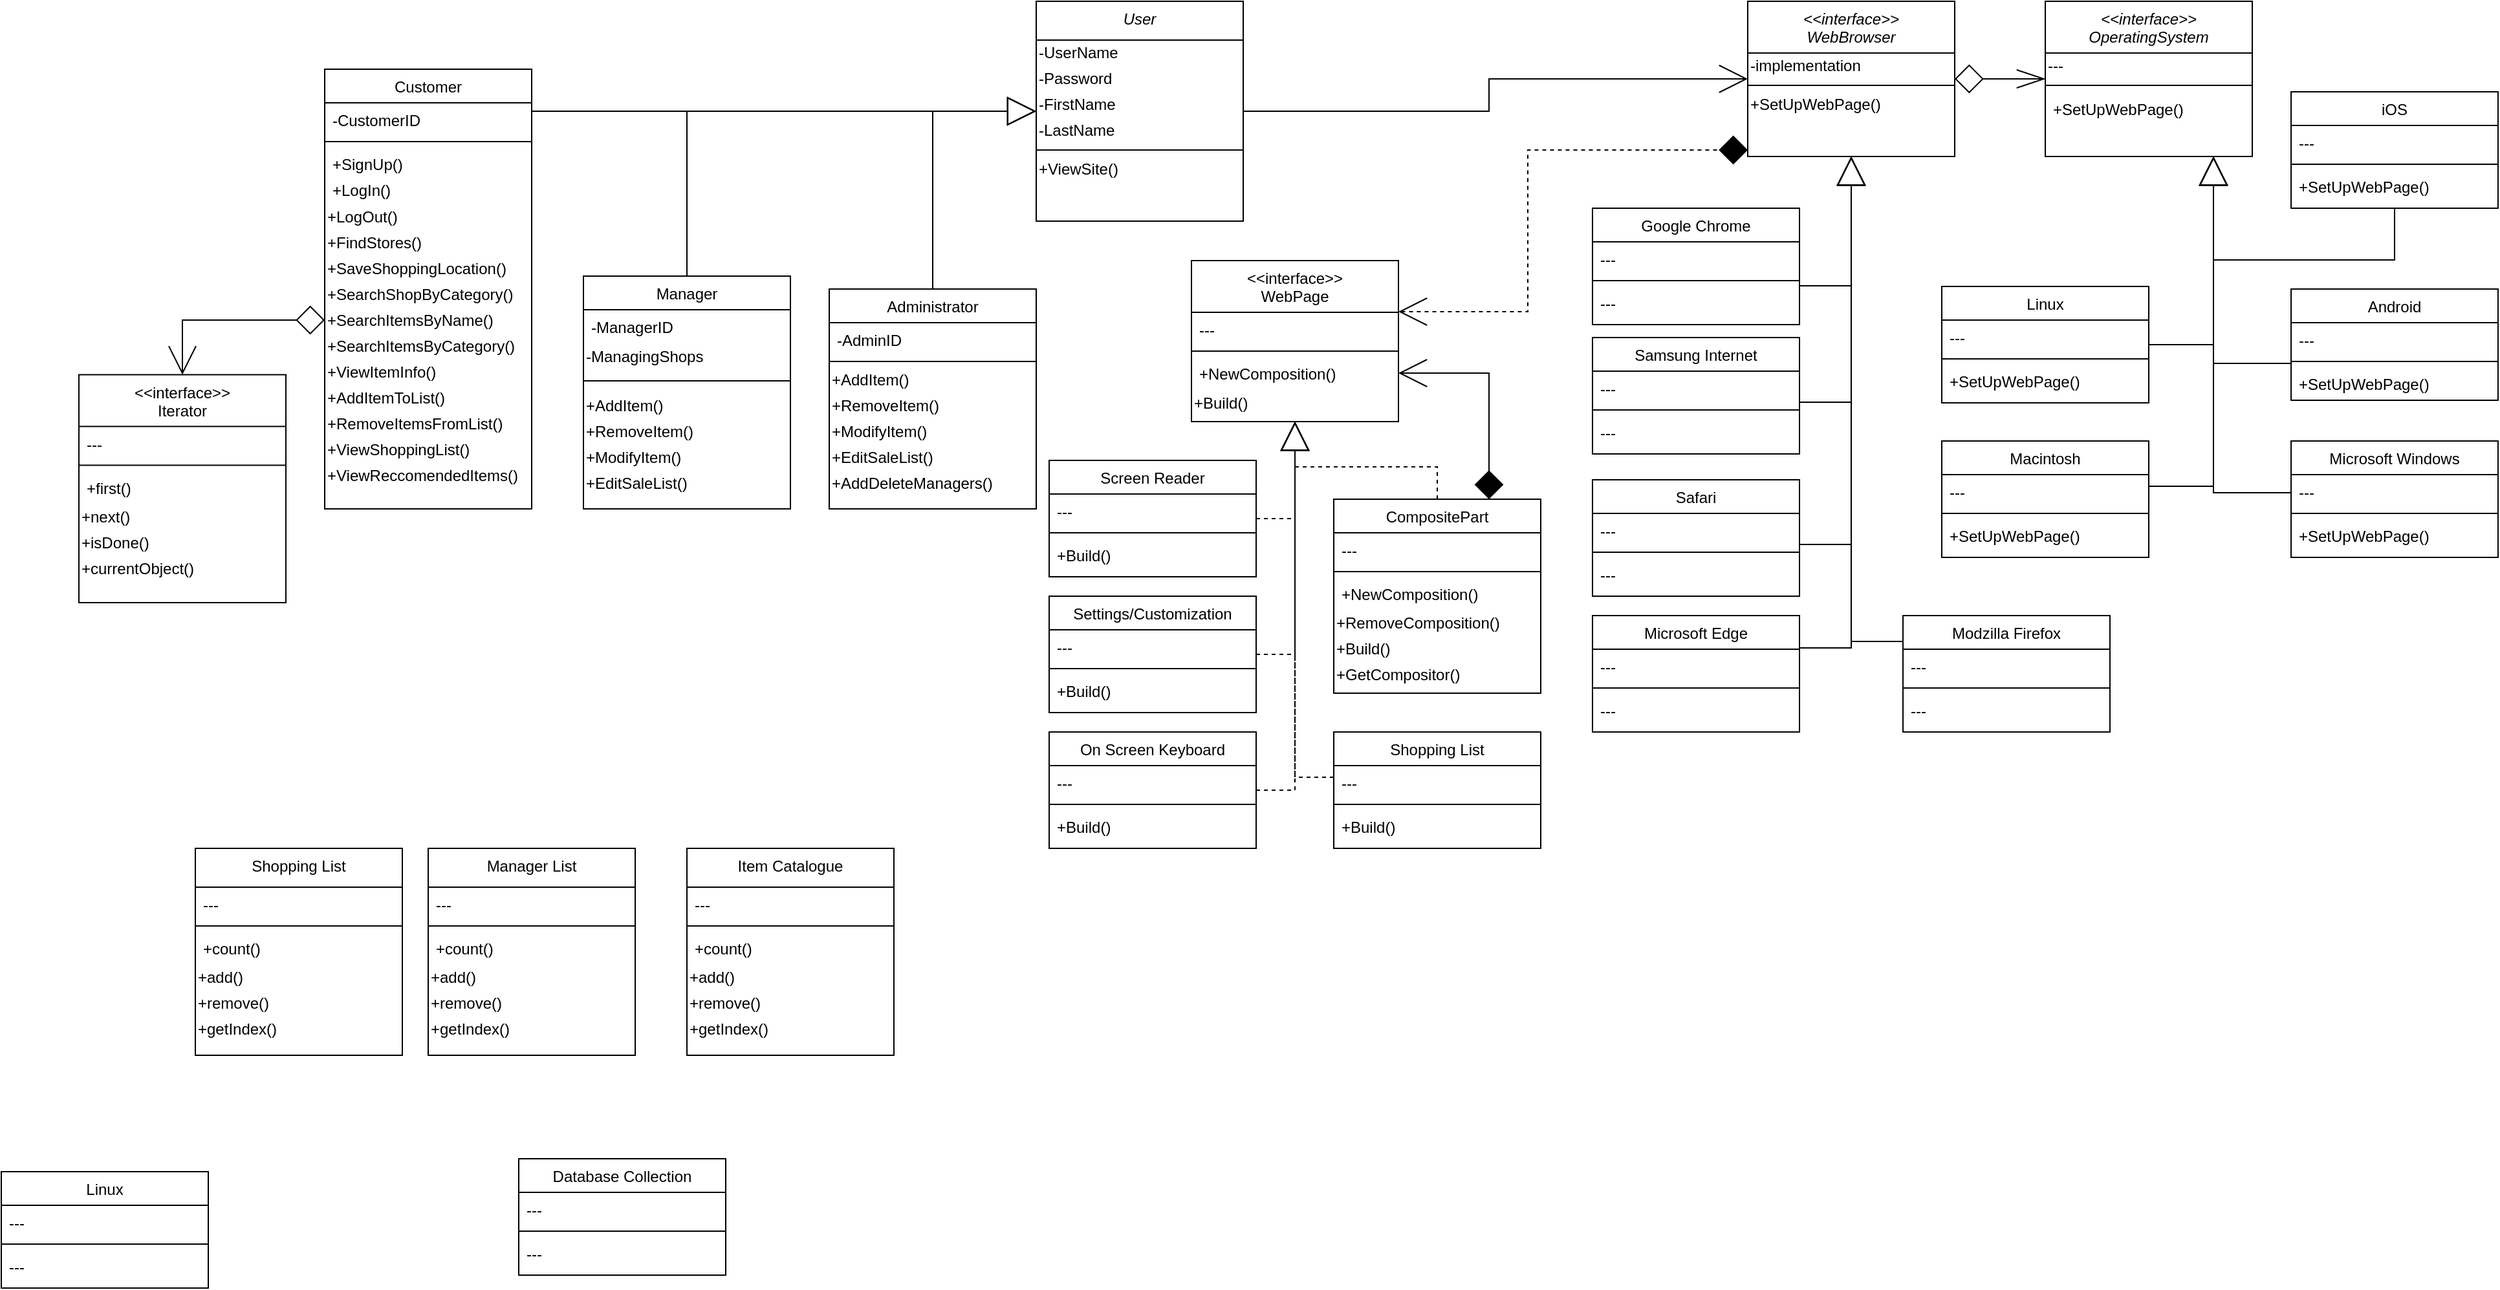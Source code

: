 <mxfile version="16.6.3" type="github">
  <diagram id="C5RBs43oDa-KdzZeNtuy" name="Page-1">
    <mxGraphModel dx="2862" dy="1157" grid="1" gridSize="10" guides="1" tooltips="1" connect="1" arrows="1" fold="1" page="1" pageScale="1" pageWidth="1920" pageHeight="1200" math="0" shadow="0">
      <root>
        <mxCell id="WIyWlLk6GJQsqaUBKTNV-0" />
        <mxCell id="WIyWlLk6GJQsqaUBKTNV-1" parent="WIyWlLk6GJQsqaUBKTNV-0" />
        <mxCell id="an15GqI0Py2iLP3_kUke-0" style="edgeStyle=orthogonalEdgeStyle;rounded=0;orthogonalLoop=1;jettySize=auto;html=1;endArrow=open;endFill=0;strokeWidth=1;endSize=20;startSize=20;" edge="1" parent="WIyWlLk6GJQsqaUBKTNV-1" source="zkfFHV4jXpPFQw0GAbJ--0" target="zkfFHV4jXpPFQw0GAbJ--17">
          <mxGeometry relative="1" as="geometry">
            <mxPoint x="1070" y="80" as="targetPoint" />
          </mxGeometry>
        </mxCell>
        <mxCell id="zkfFHV4jXpPFQw0GAbJ--0" value="User" style="swimlane;fontStyle=2;align=center;verticalAlign=top;childLayout=stackLayout;horizontal=1;startSize=30;horizontalStack=0;resizeParent=1;resizeLast=0;collapsible=1;marginBottom=0;rounded=0;shadow=0;strokeWidth=1;" parent="WIyWlLk6GJQsqaUBKTNV-1" vertex="1">
          <mxGeometry x="770" y="15" width="160" height="170" as="geometry">
            <mxRectangle x="230" y="140" width="160" height="26" as="alternateBounds" />
          </mxGeometry>
        </mxCell>
        <mxCell id="MEKghq3lDDGADPD3IuMw-0" value="-UserName" style="text;html=1;align=left;verticalAlign=middle;resizable=0;points=[];autosize=1;strokeColor=none;fillColor=none;" vertex="1" parent="zkfFHV4jXpPFQw0GAbJ--0">
          <mxGeometry y="30" width="160" height="20" as="geometry" />
        </mxCell>
        <mxCell id="MEKghq3lDDGADPD3IuMw-2" value="-Password" style="text;html=1;align=left;verticalAlign=middle;resizable=0;points=[];autosize=1;strokeColor=none;fillColor=none;" vertex="1" parent="zkfFHV4jXpPFQw0GAbJ--0">
          <mxGeometry y="50" width="160" height="20" as="geometry" />
        </mxCell>
        <mxCell id="MEKghq3lDDGADPD3IuMw-7" value="-FirstName" style="text;html=1;align=left;verticalAlign=middle;resizable=0;points=[];autosize=1;strokeColor=none;fillColor=none;" vertex="1" parent="zkfFHV4jXpPFQw0GAbJ--0">
          <mxGeometry y="70" width="160" height="20" as="geometry" />
        </mxCell>
        <mxCell id="MEKghq3lDDGADPD3IuMw-8" value="-LastName" style="text;html=1;align=left;verticalAlign=middle;resizable=0;points=[];autosize=1;strokeColor=none;fillColor=none;" vertex="1" parent="zkfFHV4jXpPFQw0GAbJ--0">
          <mxGeometry y="90" width="160" height="20" as="geometry" />
        </mxCell>
        <mxCell id="zkfFHV4jXpPFQw0GAbJ--4" value="" style="line;html=1;strokeWidth=1;align=left;verticalAlign=middle;spacingTop=-1;spacingLeft=3;spacingRight=3;rotatable=0;labelPosition=right;points=[];portConstraint=eastwest;" parent="zkfFHV4jXpPFQw0GAbJ--0" vertex="1">
          <mxGeometry y="110" width="160" height="10" as="geometry" />
        </mxCell>
        <mxCell id="MEKghq3lDDGADPD3IuMw-30" value="+ViewSite()" style="text;html=1;align=left;verticalAlign=middle;resizable=0;points=[];autosize=1;strokeColor=none;fillColor=none;" vertex="1" parent="zkfFHV4jXpPFQw0GAbJ--0">
          <mxGeometry y="120" width="160" height="20" as="geometry" />
        </mxCell>
        <mxCell id="an15GqI0Py2iLP3_kUke-47" style="edgeStyle=orthogonalEdgeStyle;rounded=0;jumpSize=6;orthogonalLoop=1;jettySize=auto;html=1;fontSize=12;startArrow=none;startFill=0;endArrow=block;endFill=0;startSize=20;endSize=20;strokeColor=#000000;strokeWidth=1;" edge="1" parent="WIyWlLk6GJQsqaUBKTNV-1" source="zkfFHV4jXpPFQw0GAbJ--6" target="zkfFHV4jXpPFQw0GAbJ--0">
          <mxGeometry relative="1" as="geometry">
            <mxPoint x="740" y="40" as="targetPoint" />
            <Array as="points">
              <mxPoint x="600" y="100" />
              <mxPoint x="600" y="100" />
            </Array>
          </mxGeometry>
        </mxCell>
        <mxCell id="zkfFHV4jXpPFQw0GAbJ--6" value="Customer" style="swimlane;fontStyle=0;align=center;verticalAlign=top;childLayout=stackLayout;horizontal=1;startSize=26;horizontalStack=0;resizeParent=1;resizeLast=0;collapsible=1;marginBottom=0;rounded=0;shadow=0;strokeWidth=1;" parent="WIyWlLk6GJQsqaUBKTNV-1" vertex="1">
          <mxGeometry x="220" y="67.5" width="160" height="340" as="geometry">
            <mxRectangle x="130" y="380" width="160" height="26" as="alternateBounds" />
          </mxGeometry>
        </mxCell>
        <mxCell id="zkfFHV4jXpPFQw0GAbJ--7" value="-CustomerID" style="text;align=left;verticalAlign=top;spacingLeft=4;spacingRight=4;overflow=hidden;rotatable=0;points=[[0,0.5],[1,0.5]];portConstraint=eastwest;" parent="zkfFHV4jXpPFQw0GAbJ--6" vertex="1">
          <mxGeometry y="26" width="160" height="26" as="geometry" />
        </mxCell>
        <mxCell id="zkfFHV4jXpPFQw0GAbJ--9" value="" style="line;html=1;strokeWidth=1;align=left;verticalAlign=middle;spacingTop=-1;spacingLeft=3;spacingRight=3;rotatable=0;labelPosition=right;points=[];portConstraint=eastwest;" parent="zkfFHV4jXpPFQw0GAbJ--6" vertex="1">
          <mxGeometry y="52" width="160" height="8" as="geometry" />
        </mxCell>
        <mxCell id="zkfFHV4jXpPFQw0GAbJ--10" value="+SignUp()" style="text;align=left;verticalAlign=top;spacingLeft=4;spacingRight=4;overflow=hidden;rotatable=0;points=[[0,0.5],[1,0.5]];portConstraint=eastwest;fontStyle=0" parent="zkfFHV4jXpPFQw0GAbJ--6" vertex="1">
          <mxGeometry y="60" width="160" height="20" as="geometry" />
        </mxCell>
        <mxCell id="zkfFHV4jXpPFQw0GAbJ--11" value="+LogIn()" style="text;align=left;verticalAlign=top;spacingLeft=4;spacingRight=4;overflow=hidden;rotatable=0;points=[[0,0.5],[1,0.5]];portConstraint=eastwest;" parent="zkfFHV4jXpPFQw0GAbJ--6" vertex="1">
          <mxGeometry y="80" width="160" height="24" as="geometry" />
        </mxCell>
        <mxCell id="MEKghq3lDDGADPD3IuMw-10" value="+LogOut()" style="text;html=1;align=left;verticalAlign=middle;resizable=0;points=[];autosize=1;strokeColor=none;fillColor=none;" vertex="1" parent="zkfFHV4jXpPFQw0GAbJ--6">
          <mxGeometry y="104" width="160" height="20" as="geometry" />
        </mxCell>
        <mxCell id="MEKghq3lDDGADPD3IuMw-11" value="+FindStores()" style="text;html=1;align=left;verticalAlign=middle;resizable=0;points=[];autosize=1;strokeColor=none;fillColor=none;" vertex="1" parent="zkfFHV4jXpPFQw0GAbJ--6">
          <mxGeometry y="124" width="160" height="20" as="geometry" />
        </mxCell>
        <mxCell id="MEKghq3lDDGADPD3IuMw-12" value="+SaveShoppingLocation()" style="text;html=1;align=left;verticalAlign=middle;resizable=0;points=[];autosize=1;strokeColor=none;fillColor=none;" vertex="1" parent="zkfFHV4jXpPFQw0GAbJ--6">
          <mxGeometry y="144" width="160" height="20" as="geometry" />
        </mxCell>
        <mxCell id="MEKghq3lDDGADPD3IuMw-16" value="+SearchShopByCategory()" style="text;html=1;align=left;verticalAlign=middle;resizable=0;points=[];autosize=1;strokeColor=none;fillColor=none;" vertex="1" parent="zkfFHV4jXpPFQw0GAbJ--6">
          <mxGeometry y="164" width="160" height="20" as="geometry" />
        </mxCell>
        <mxCell id="MEKghq3lDDGADPD3IuMw-13" value="+SearchItemsByName()" style="text;html=1;align=left;verticalAlign=middle;resizable=0;points=[];autosize=1;strokeColor=none;fillColor=none;" vertex="1" parent="zkfFHV4jXpPFQw0GAbJ--6">
          <mxGeometry y="184" width="160" height="20" as="geometry" />
        </mxCell>
        <mxCell id="MEKghq3lDDGADPD3IuMw-14" value="+SearchItemsByCategory()" style="text;html=1;align=left;verticalAlign=middle;resizable=0;points=[];autosize=1;strokeColor=none;fillColor=none;" vertex="1" parent="zkfFHV4jXpPFQw0GAbJ--6">
          <mxGeometry y="204" width="160" height="20" as="geometry" />
        </mxCell>
        <mxCell id="MEKghq3lDDGADPD3IuMw-15" value="+ViewItemInfo()" style="text;html=1;align=left;verticalAlign=middle;resizable=0;points=[];autosize=1;strokeColor=none;fillColor=none;" vertex="1" parent="zkfFHV4jXpPFQw0GAbJ--6">
          <mxGeometry y="224" width="160" height="20" as="geometry" />
        </mxCell>
        <mxCell id="MEKghq3lDDGADPD3IuMw-17" value="+AddItemToList()" style="text;html=1;align=left;verticalAlign=middle;resizable=0;points=[];autosize=1;strokeColor=none;fillColor=none;" vertex="1" parent="zkfFHV4jXpPFQw0GAbJ--6">
          <mxGeometry y="244" width="160" height="20" as="geometry" />
        </mxCell>
        <mxCell id="MEKghq3lDDGADPD3IuMw-18" value="+RemoveItemsFromList()" style="text;html=1;align=left;verticalAlign=middle;resizable=0;points=[];autosize=1;strokeColor=none;fillColor=none;" vertex="1" parent="zkfFHV4jXpPFQw0GAbJ--6">
          <mxGeometry y="264" width="160" height="20" as="geometry" />
        </mxCell>
        <mxCell id="MEKghq3lDDGADPD3IuMw-19" value="+ViewShoppingList()" style="text;html=1;align=left;verticalAlign=middle;resizable=0;points=[];autosize=1;strokeColor=none;fillColor=none;" vertex="1" parent="zkfFHV4jXpPFQw0GAbJ--6">
          <mxGeometry y="284" width="160" height="20" as="geometry" />
        </mxCell>
        <mxCell id="MEKghq3lDDGADPD3IuMw-20" value="+ViewReccomendedItems()" style="text;html=1;align=left;verticalAlign=middle;resizable=0;points=[];autosize=1;strokeColor=none;fillColor=none;" vertex="1" parent="zkfFHV4jXpPFQw0GAbJ--6">
          <mxGeometry y="304" width="160" height="20" as="geometry" />
        </mxCell>
        <mxCell id="an15GqI0Py2iLP3_kUke-48" style="edgeStyle=orthogonalEdgeStyle;rounded=0;jumpSize=6;orthogonalLoop=1;jettySize=auto;html=1;fontSize=12;startArrow=none;startFill=0;endArrow=block;endFill=0;startSize=20;endSize=20;strokeColor=#000000;strokeWidth=1;" edge="1" parent="WIyWlLk6GJQsqaUBKTNV-1" source="zkfFHV4jXpPFQw0GAbJ--13" target="zkfFHV4jXpPFQw0GAbJ--0">
          <mxGeometry relative="1" as="geometry">
            <Array as="points">
              <mxPoint x="500" y="100" />
            </Array>
          </mxGeometry>
        </mxCell>
        <mxCell id="zkfFHV4jXpPFQw0GAbJ--13" value="Manager" style="swimlane;fontStyle=0;align=center;verticalAlign=top;childLayout=stackLayout;horizontal=1;startSize=26;horizontalStack=0;resizeParent=1;resizeLast=0;collapsible=1;marginBottom=0;rounded=0;shadow=0;strokeWidth=1;" parent="WIyWlLk6GJQsqaUBKTNV-1" vertex="1">
          <mxGeometry x="420" y="227.5" width="160" height="180" as="geometry">
            <mxRectangle x="340" y="380" width="170" height="26" as="alternateBounds" />
          </mxGeometry>
        </mxCell>
        <mxCell id="zkfFHV4jXpPFQw0GAbJ--14" value="-ManagerID" style="text;align=left;verticalAlign=top;spacingLeft=4;spacingRight=4;overflow=hidden;rotatable=0;points=[[0,0.5],[1,0.5]];portConstraint=eastwest;" parent="zkfFHV4jXpPFQw0GAbJ--13" vertex="1">
          <mxGeometry y="26" width="160" height="26" as="geometry" />
        </mxCell>
        <mxCell id="MEKghq3lDDGADPD3IuMw-31" value="-ManagingShops" style="text;html=1;align=left;verticalAlign=middle;resizable=0;points=[];autosize=1;strokeColor=none;fillColor=none;" vertex="1" parent="zkfFHV4jXpPFQw0GAbJ--13">
          <mxGeometry y="52" width="160" height="20" as="geometry" />
        </mxCell>
        <mxCell id="zkfFHV4jXpPFQw0GAbJ--15" value="" style="line;html=1;strokeWidth=1;align=left;verticalAlign=middle;spacingTop=-1;spacingLeft=3;spacingRight=3;rotatable=0;labelPosition=right;points=[];portConstraint=eastwest;" parent="zkfFHV4jXpPFQw0GAbJ--13" vertex="1">
          <mxGeometry y="72" width="160" height="18" as="geometry" />
        </mxCell>
        <mxCell id="MEKghq3lDDGADPD3IuMw-21" value="+AddItem()" style="text;html=1;align=left;verticalAlign=middle;resizable=0;points=[];autosize=1;strokeColor=none;fillColor=none;" vertex="1" parent="zkfFHV4jXpPFQw0GAbJ--13">
          <mxGeometry y="90" width="160" height="20" as="geometry" />
        </mxCell>
        <mxCell id="MEKghq3lDDGADPD3IuMw-22" value="+RemoveItem()" style="text;html=1;align=left;verticalAlign=middle;resizable=0;points=[];autosize=1;strokeColor=none;fillColor=none;" vertex="1" parent="zkfFHV4jXpPFQw0GAbJ--13">
          <mxGeometry y="110" width="160" height="20" as="geometry" />
        </mxCell>
        <mxCell id="MEKghq3lDDGADPD3IuMw-23" value="+ModifyItem()" style="text;html=1;align=left;verticalAlign=middle;resizable=0;points=[];autosize=1;strokeColor=none;fillColor=none;" vertex="1" parent="zkfFHV4jXpPFQw0GAbJ--13">
          <mxGeometry y="130" width="160" height="20" as="geometry" />
        </mxCell>
        <mxCell id="MEKghq3lDDGADPD3IuMw-24" value="+EditSaleList()" style="text;html=1;align=left;verticalAlign=middle;resizable=0;points=[];autosize=1;strokeColor=none;fillColor=none;" vertex="1" parent="zkfFHV4jXpPFQw0GAbJ--13">
          <mxGeometry y="150" width="160" height="20" as="geometry" />
        </mxCell>
        <mxCell id="zkfFHV4jXpPFQw0GAbJ--17" value="&lt;&lt;interface&gt;&gt;&#xa;WebBrowser" style="swimlane;fontStyle=2;align=center;verticalAlign=top;childLayout=stackLayout;horizontal=1;startSize=40;horizontalStack=0;resizeParent=1;resizeLast=0;collapsible=1;marginBottom=0;rounded=0;shadow=0;strokeWidth=1;" parent="WIyWlLk6GJQsqaUBKTNV-1" vertex="1">
          <mxGeometry x="1320" y="15" width="160" height="120" as="geometry">
            <mxRectangle x="550" y="140" width="160" height="26" as="alternateBounds" />
          </mxGeometry>
        </mxCell>
        <mxCell id="an15GqI0Py2iLP3_kUke-21" value="-implementation" style="text;html=1;align=left;verticalAlign=middle;resizable=0;points=[];autosize=1;strokeColor=none;fillColor=none;" vertex="1" parent="zkfFHV4jXpPFQw0GAbJ--17">
          <mxGeometry y="40" width="160" height="20" as="geometry" />
        </mxCell>
        <mxCell id="zkfFHV4jXpPFQw0GAbJ--23" value="" style="line;html=1;strokeWidth=1;align=left;verticalAlign=middle;spacingTop=-1;spacingLeft=3;spacingRight=3;rotatable=0;labelPosition=right;points=[];portConstraint=eastwest;" parent="zkfFHV4jXpPFQw0GAbJ--17" vertex="1">
          <mxGeometry y="60" width="160" height="10" as="geometry" />
        </mxCell>
        <mxCell id="MUw3-frtQ_86MoSarMlw-0" value="+SetUpWebPage()" style="text;html=1;align=left;verticalAlign=middle;resizable=0;points=[];autosize=1;strokeColor=none;fillColor=none;" vertex="1" parent="zkfFHV4jXpPFQw0GAbJ--17">
          <mxGeometry y="70" width="160" height="20" as="geometry" />
        </mxCell>
        <mxCell id="an15GqI0Py2iLP3_kUke-49" style="edgeStyle=orthogonalEdgeStyle;rounded=0;jumpSize=6;orthogonalLoop=1;jettySize=auto;html=1;fontSize=12;startArrow=none;startFill=0;endArrow=block;endFill=0;startSize=20;endSize=20;strokeColor=#000000;strokeWidth=1;" edge="1" parent="WIyWlLk6GJQsqaUBKTNV-1" source="MEKghq3lDDGADPD3IuMw-3" target="zkfFHV4jXpPFQw0GAbJ--0">
          <mxGeometry relative="1" as="geometry">
            <Array as="points">
              <mxPoint x="690" y="100" />
            </Array>
          </mxGeometry>
        </mxCell>
        <mxCell id="MEKghq3lDDGADPD3IuMw-3" value="Administrator" style="swimlane;fontStyle=0;align=center;verticalAlign=top;childLayout=stackLayout;horizontal=1;startSize=26;horizontalStack=0;resizeParent=1;resizeLast=0;collapsible=1;marginBottom=0;rounded=0;shadow=0;strokeWidth=1;" vertex="1" parent="WIyWlLk6GJQsqaUBKTNV-1">
          <mxGeometry x="610" y="237.5" width="160" height="170" as="geometry">
            <mxRectangle x="340" y="380" width="170" height="26" as="alternateBounds" />
          </mxGeometry>
        </mxCell>
        <mxCell id="MEKghq3lDDGADPD3IuMw-4" value="-AdminID" style="text;align=left;verticalAlign=top;spacingLeft=4;spacingRight=4;overflow=hidden;rotatable=0;points=[[0,0.5],[1,0.5]];portConstraint=eastwest;" vertex="1" parent="MEKghq3lDDGADPD3IuMw-3">
          <mxGeometry y="26" width="160" height="26" as="geometry" />
        </mxCell>
        <mxCell id="MEKghq3lDDGADPD3IuMw-5" value="" style="line;html=1;strokeWidth=1;align=left;verticalAlign=middle;spacingTop=-1;spacingLeft=3;spacingRight=3;rotatable=0;labelPosition=right;points=[];portConstraint=eastwest;" vertex="1" parent="MEKghq3lDDGADPD3IuMw-3">
          <mxGeometry y="52" width="160" height="8" as="geometry" />
        </mxCell>
        <mxCell id="MEKghq3lDDGADPD3IuMw-25" value="+AddItem()" style="text;html=1;align=left;verticalAlign=middle;resizable=0;points=[];autosize=1;strokeColor=none;fillColor=none;" vertex="1" parent="MEKghq3lDDGADPD3IuMw-3">
          <mxGeometry y="60" width="160" height="20" as="geometry" />
        </mxCell>
        <mxCell id="MEKghq3lDDGADPD3IuMw-26" value="+RemoveItem()" style="text;html=1;align=left;verticalAlign=middle;resizable=0;points=[];autosize=1;strokeColor=none;fillColor=none;" vertex="1" parent="MEKghq3lDDGADPD3IuMw-3">
          <mxGeometry y="80" width="160" height="20" as="geometry" />
        </mxCell>
        <mxCell id="MEKghq3lDDGADPD3IuMw-27" value="+ModifyItem()" style="text;html=1;align=left;verticalAlign=middle;resizable=0;points=[];autosize=1;strokeColor=none;fillColor=none;" vertex="1" parent="MEKghq3lDDGADPD3IuMw-3">
          <mxGeometry y="100" width="160" height="20" as="geometry" />
        </mxCell>
        <mxCell id="MEKghq3lDDGADPD3IuMw-28" value="+EditSaleList()" style="text;html=1;align=left;verticalAlign=middle;resizable=0;points=[];autosize=1;strokeColor=none;fillColor=none;" vertex="1" parent="MEKghq3lDDGADPD3IuMw-3">
          <mxGeometry y="120" width="160" height="20" as="geometry" />
        </mxCell>
        <mxCell id="MEKghq3lDDGADPD3IuMw-29" value="+AddDeleteManagers()" style="text;html=1;align=left;verticalAlign=middle;resizable=0;points=[];autosize=1;strokeColor=none;fillColor=none;" vertex="1" parent="MEKghq3lDDGADPD3IuMw-3">
          <mxGeometry y="140" width="160" height="20" as="geometry" />
        </mxCell>
        <mxCell id="MEKghq3lDDGADPD3IuMw-32" value="&lt;&lt;interface&gt;&gt;&#xa;OperatingSystem" style="swimlane;fontStyle=2;align=center;verticalAlign=top;childLayout=stackLayout;horizontal=1;startSize=40;horizontalStack=0;resizeParent=1;resizeLast=0;collapsible=1;marginBottom=0;rounded=0;shadow=0;strokeWidth=1;" vertex="1" parent="WIyWlLk6GJQsqaUBKTNV-1">
          <mxGeometry x="1550" y="15" width="160" height="120" as="geometry">
            <mxRectangle x="550" y="140" width="160" height="26" as="alternateBounds" />
          </mxGeometry>
        </mxCell>
        <mxCell id="MUw3-frtQ_86MoSarMlw-2" value="&lt;font style=&quot;font-size: 12px&quot;&gt;---&lt;/font&gt;" style="text;html=1;align=left;verticalAlign=middle;resizable=0;points=[];autosize=1;strokeColor=none;fillColor=none;" vertex="1" parent="MEKghq3lDDGADPD3IuMw-32">
          <mxGeometry y="40" width="160" height="20" as="geometry" />
        </mxCell>
        <mxCell id="MEKghq3lDDGADPD3IuMw-34" value="" style="line;html=1;strokeWidth=1;align=left;verticalAlign=middle;spacingTop=-1;spacingLeft=3;spacingRight=3;rotatable=0;labelPosition=right;points=[];portConstraint=eastwest;" vertex="1" parent="MEKghq3lDDGADPD3IuMw-32">
          <mxGeometry y="60" width="160" height="10" as="geometry" />
        </mxCell>
        <mxCell id="MEKghq3lDDGADPD3IuMw-35" value="+SetUpWebPage()" style="text;align=left;verticalAlign=top;spacingLeft=4;spacingRight=4;overflow=hidden;rotatable=0;points=[[0,0.5],[1,0.5]];portConstraint=eastwest;" vertex="1" parent="MEKghq3lDDGADPD3IuMw-32">
          <mxGeometry y="70" width="160" height="26" as="geometry" />
        </mxCell>
        <mxCell id="an15GqI0Py2iLP3_kUke-15" style="edgeStyle=orthogonalEdgeStyle;rounded=0;jumpSize=6;orthogonalLoop=1;jettySize=auto;html=1;startArrow=none;startFill=0;endArrow=block;endFill=0;startSize=20;endSize=20;strokeColor=#000000;strokeWidth=1;" edge="1" parent="WIyWlLk6GJQsqaUBKTNV-1" source="MEKghq3lDDGADPD3IuMw-36" target="MEKghq3lDDGADPD3IuMw-32">
          <mxGeometry relative="1" as="geometry">
            <Array as="points">
              <mxPoint x="1680" y="390" />
            </Array>
          </mxGeometry>
        </mxCell>
        <mxCell id="MEKghq3lDDGADPD3IuMw-36" value="Macintosh" style="swimlane;fontStyle=0;align=center;verticalAlign=top;childLayout=stackLayout;horizontal=1;startSize=26;horizontalStack=0;resizeParent=1;resizeLast=0;collapsible=1;marginBottom=0;rounded=0;shadow=0;strokeWidth=1;" vertex="1" parent="WIyWlLk6GJQsqaUBKTNV-1">
          <mxGeometry x="1470" y="355" width="160" height="90" as="geometry">
            <mxRectangle x="550" y="140" width="160" height="26" as="alternateBounds" />
          </mxGeometry>
        </mxCell>
        <mxCell id="MEKghq3lDDGADPD3IuMw-37" value="---" style="text;align=left;verticalAlign=top;spacingLeft=4;spacingRight=4;overflow=hidden;rotatable=0;points=[[0,0.5],[1,0.5]];portConstraint=eastwest;" vertex="1" parent="MEKghq3lDDGADPD3IuMw-36">
          <mxGeometry y="26" width="160" height="26" as="geometry" />
        </mxCell>
        <mxCell id="MEKghq3lDDGADPD3IuMw-38" value="" style="line;html=1;strokeWidth=1;align=left;verticalAlign=middle;spacingTop=-1;spacingLeft=3;spacingRight=3;rotatable=0;labelPosition=right;points=[];portConstraint=eastwest;" vertex="1" parent="MEKghq3lDDGADPD3IuMw-36">
          <mxGeometry y="52" width="160" height="8" as="geometry" />
        </mxCell>
        <mxCell id="MEKghq3lDDGADPD3IuMw-39" value="+SetUpWebPage()" style="text;align=left;verticalAlign=top;spacingLeft=4;spacingRight=4;overflow=hidden;rotatable=0;points=[[0,0.5],[1,0.5]];portConstraint=eastwest;" vertex="1" parent="MEKghq3lDDGADPD3IuMw-36">
          <mxGeometry y="60" width="160" height="26" as="geometry" />
        </mxCell>
        <mxCell id="an15GqI0Py2iLP3_kUke-1" style="edgeStyle=orthogonalEdgeStyle;rounded=0;orthogonalLoop=1;jettySize=auto;html=1;endArrow=block;endFill=0;jumpSize=6;strokeWidth=1;endSize=20;startSize=20;" edge="1" parent="WIyWlLk6GJQsqaUBKTNV-1" source="MEKghq3lDDGADPD3IuMw-40" target="zkfFHV4jXpPFQw0GAbJ--17">
          <mxGeometry relative="1" as="geometry">
            <mxPoint x="1460" y="515.0" as="targetPoint" />
            <Array as="points">
              <mxPoint x="1400" y="510" />
            </Array>
          </mxGeometry>
        </mxCell>
        <mxCell id="MEKghq3lDDGADPD3IuMw-40" value="Modzilla Firefox" style="swimlane;fontStyle=0;align=center;verticalAlign=top;childLayout=stackLayout;horizontal=1;startSize=26;horizontalStack=0;resizeParent=1;resizeLast=0;collapsible=1;marginBottom=0;rounded=0;shadow=0;strokeWidth=1;" vertex="1" parent="WIyWlLk6GJQsqaUBKTNV-1">
          <mxGeometry x="1440" y="490" width="160" height="90" as="geometry">
            <mxRectangle x="550" y="140" width="160" height="26" as="alternateBounds" />
          </mxGeometry>
        </mxCell>
        <mxCell id="MEKghq3lDDGADPD3IuMw-41" value="---" style="text;align=left;verticalAlign=top;spacingLeft=4;spacingRight=4;overflow=hidden;rotatable=0;points=[[0,0.5],[1,0.5]];portConstraint=eastwest;" vertex="1" parent="MEKghq3lDDGADPD3IuMw-40">
          <mxGeometry y="26" width="160" height="26" as="geometry" />
        </mxCell>
        <mxCell id="MEKghq3lDDGADPD3IuMw-42" value="" style="line;html=1;strokeWidth=1;align=left;verticalAlign=middle;spacingTop=-1;spacingLeft=3;spacingRight=3;rotatable=0;labelPosition=right;points=[];portConstraint=eastwest;" vertex="1" parent="MEKghq3lDDGADPD3IuMw-40">
          <mxGeometry y="52" width="160" height="8" as="geometry" />
        </mxCell>
        <mxCell id="MEKghq3lDDGADPD3IuMw-43" value="---" style="text;align=left;verticalAlign=top;spacingLeft=4;spacingRight=4;overflow=hidden;rotatable=0;points=[[0,0.5],[1,0.5]];portConstraint=eastwest;" vertex="1" parent="MEKghq3lDDGADPD3IuMw-40">
          <mxGeometry y="60" width="160" height="26" as="geometry" />
        </mxCell>
        <mxCell id="an15GqI0Py2iLP3_kUke-14" style="edgeStyle=orthogonalEdgeStyle;rounded=0;jumpSize=6;orthogonalLoop=1;jettySize=auto;html=1;startArrow=none;startFill=0;endArrow=block;endFill=0;startSize=20;endSize=20;strokeColor=#000000;strokeWidth=1;" edge="1" parent="WIyWlLk6GJQsqaUBKTNV-1" source="MUw3-frtQ_86MoSarMlw-3" target="MEKghq3lDDGADPD3IuMw-32">
          <mxGeometry relative="1" as="geometry">
            <Array as="points">
              <mxPoint x="1680" y="215" />
            </Array>
          </mxGeometry>
        </mxCell>
        <mxCell id="MUw3-frtQ_86MoSarMlw-3" value="iOS" style="swimlane;fontStyle=0;align=center;verticalAlign=top;childLayout=stackLayout;horizontal=1;startSize=26;horizontalStack=0;resizeParent=1;resizeLast=0;collapsible=1;marginBottom=0;rounded=0;shadow=0;strokeWidth=1;" vertex="1" parent="WIyWlLk6GJQsqaUBKTNV-1">
          <mxGeometry x="1740" y="85" width="160" height="90" as="geometry">
            <mxRectangle x="550" y="140" width="160" height="26" as="alternateBounds" />
          </mxGeometry>
        </mxCell>
        <mxCell id="MUw3-frtQ_86MoSarMlw-4" value="---" style="text;align=left;verticalAlign=top;spacingLeft=4;spacingRight=4;overflow=hidden;rotatable=0;points=[[0,0.5],[1,0.5]];portConstraint=eastwest;" vertex="1" parent="MUw3-frtQ_86MoSarMlw-3">
          <mxGeometry y="26" width="160" height="26" as="geometry" />
        </mxCell>
        <mxCell id="MUw3-frtQ_86MoSarMlw-5" value="" style="line;html=1;strokeWidth=1;align=left;verticalAlign=middle;spacingTop=-1;spacingLeft=3;spacingRight=3;rotatable=0;labelPosition=right;points=[];portConstraint=eastwest;" vertex="1" parent="MUw3-frtQ_86MoSarMlw-3">
          <mxGeometry y="52" width="160" height="8" as="geometry" />
        </mxCell>
        <mxCell id="MUw3-frtQ_86MoSarMlw-6" value="+SetUpWebPage()" style="text;align=left;verticalAlign=top;spacingLeft=4;spacingRight=4;overflow=hidden;rotatable=0;points=[[0,0.5],[1,0.5]];portConstraint=eastwest;" vertex="1" parent="MUw3-frtQ_86MoSarMlw-3">
          <mxGeometry y="60" width="160" height="26" as="geometry" />
        </mxCell>
        <mxCell id="an15GqI0Py2iLP3_kUke-17" style="edgeStyle=orthogonalEdgeStyle;rounded=0;jumpSize=6;orthogonalLoop=1;jettySize=auto;html=1;startArrow=none;startFill=0;endArrow=block;endFill=0;startSize=20;endSize=20;strokeColor=#000000;strokeWidth=1;" edge="1" parent="WIyWlLk6GJQsqaUBKTNV-1" source="MUw3-frtQ_86MoSarMlw-7" target="MEKghq3lDDGADPD3IuMw-32">
          <mxGeometry relative="1" as="geometry">
            <Array as="points">
              <mxPoint x="1680" y="295" />
            </Array>
          </mxGeometry>
        </mxCell>
        <mxCell id="MUw3-frtQ_86MoSarMlw-7" value="Android" style="swimlane;fontStyle=0;align=center;verticalAlign=top;childLayout=stackLayout;horizontal=1;startSize=26;horizontalStack=0;resizeParent=1;resizeLast=0;collapsible=1;marginBottom=0;rounded=0;shadow=0;strokeWidth=1;" vertex="1" parent="WIyWlLk6GJQsqaUBKTNV-1">
          <mxGeometry x="1740" y="237.5" width="160" height="86" as="geometry">
            <mxRectangle x="550" y="140" width="160" height="26" as="alternateBounds" />
          </mxGeometry>
        </mxCell>
        <mxCell id="MUw3-frtQ_86MoSarMlw-8" value="---" style="text;align=left;verticalAlign=top;spacingLeft=4;spacingRight=4;overflow=hidden;rotatable=0;points=[[0,0.5],[1,0.5]];portConstraint=eastwest;" vertex="1" parent="MUw3-frtQ_86MoSarMlw-7">
          <mxGeometry y="26" width="160" height="26" as="geometry" />
        </mxCell>
        <mxCell id="MUw3-frtQ_86MoSarMlw-9" value="" style="line;html=1;strokeWidth=1;align=left;verticalAlign=middle;spacingTop=-1;spacingLeft=3;spacingRight=3;rotatable=0;labelPosition=right;points=[];portConstraint=eastwest;" vertex="1" parent="MUw3-frtQ_86MoSarMlw-7">
          <mxGeometry y="52" width="160" height="8" as="geometry" />
        </mxCell>
        <mxCell id="MUw3-frtQ_86MoSarMlw-10" value="+SetUpWebPage()" style="text;align=left;verticalAlign=top;spacingLeft=4;spacingRight=4;overflow=hidden;rotatable=0;points=[[0,0.5],[1,0.5]];portConstraint=eastwest;" vertex="1" parent="MUw3-frtQ_86MoSarMlw-7">
          <mxGeometry y="60" width="160" height="26" as="geometry" />
        </mxCell>
        <mxCell id="an15GqI0Py2iLP3_kUke-16" style="edgeStyle=orthogonalEdgeStyle;rounded=0;jumpSize=6;orthogonalLoop=1;jettySize=auto;html=1;startArrow=none;startFill=0;endArrow=block;endFill=0;startSize=20;endSize=20;strokeColor=#000000;strokeWidth=1;" edge="1" parent="WIyWlLk6GJQsqaUBKTNV-1" source="MUw3-frtQ_86MoSarMlw-11" target="MEKghq3lDDGADPD3IuMw-32">
          <mxGeometry relative="1" as="geometry">
            <Array as="points">
              <mxPoint x="1680" y="395" />
            </Array>
          </mxGeometry>
        </mxCell>
        <mxCell id="MUw3-frtQ_86MoSarMlw-11" value="Microsoft Windows" style="swimlane;fontStyle=0;align=center;verticalAlign=top;childLayout=stackLayout;horizontal=1;startSize=26;horizontalStack=0;resizeParent=1;resizeLast=0;collapsible=1;marginBottom=0;rounded=0;shadow=0;strokeWidth=1;" vertex="1" parent="WIyWlLk6GJQsqaUBKTNV-1">
          <mxGeometry x="1740" y="355" width="160" height="90" as="geometry">
            <mxRectangle x="550" y="140" width="160" height="26" as="alternateBounds" />
          </mxGeometry>
        </mxCell>
        <mxCell id="MUw3-frtQ_86MoSarMlw-12" value="---" style="text;align=left;verticalAlign=top;spacingLeft=4;spacingRight=4;overflow=hidden;rotatable=0;points=[[0,0.5],[1,0.5]];portConstraint=eastwest;" vertex="1" parent="MUw3-frtQ_86MoSarMlw-11">
          <mxGeometry y="26" width="160" height="26" as="geometry" />
        </mxCell>
        <mxCell id="MUw3-frtQ_86MoSarMlw-13" value="" style="line;html=1;strokeWidth=1;align=left;verticalAlign=middle;spacingTop=-1;spacingLeft=3;spacingRight=3;rotatable=0;labelPosition=right;points=[];portConstraint=eastwest;" vertex="1" parent="MUw3-frtQ_86MoSarMlw-11">
          <mxGeometry y="52" width="160" height="8" as="geometry" />
        </mxCell>
        <mxCell id="MUw3-frtQ_86MoSarMlw-14" value="+SetUpWebPage()" style="text;align=left;verticalAlign=top;spacingLeft=4;spacingRight=4;overflow=hidden;rotatable=0;points=[[0,0.5],[1,0.5]];portConstraint=eastwest;" vertex="1" parent="MUw3-frtQ_86MoSarMlw-11">
          <mxGeometry y="60" width="160" height="26" as="geometry" />
        </mxCell>
        <mxCell id="an15GqI0Py2iLP3_kUke-13" style="edgeStyle=orthogonalEdgeStyle;rounded=0;jumpSize=6;orthogonalLoop=1;jettySize=auto;html=1;startArrow=none;startFill=0;endArrow=block;endFill=0;startSize=20;endSize=20;strokeColor=#000000;strokeWidth=1;" edge="1" parent="WIyWlLk6GJQsqaUBKTNV-1" source="MUw3-frtQ_86MoSarMlw-15" target="MEKghq3lDDGADPD3IuMw-32">
          <mxGeometry relative="1" as="geometry">
            <Array as="points">
              <mxPoint x="1680" y="281" />
            </Array>
          </mxGeometry>
        </mxCell>
        <mxCell id="MUw3-frtQ_86MoSarMlw-15" value="Linux" style="swimlane;fontStyle=0;align=center;verticalAlign=top;childLayout=stackLayout;horizontal=1;startSize=26;horizontalStack=0;resizeParent=1;resizeLast=0;collapsible=1;marginBottom=0;rounded=0;shadow=0;strokeWidth=1;" vertex="1" parent="WIyWlLk6GJQsqaUBKTNV-1">
          <mxGeometry x="1470" y="235.5" width="160" height="90" as="geometry">
            <mxRectangle x="550" y="140" width="160" height="26" as="alternateBounds" />
          </mxGeometry>
        </mxCell>
        <mxCell id="MUw3-frtQ_86MoSarMlw-16" value="---" style="text;align=left;verticalAlign=top;spacingLeft=4;spacingRight=4;overflow=hidden;rotatable=0;points=[[0,0.5],[1,0.5]];portConstraint=eastwest;" vertex="1" parent="MUw3-frtQ_86MoSarMlw-15">
          <mxGeometry y="26" width="160" height="26" as="geometry" />
        </mxCell>
        <mxCell id="MUw3-frtQ_86MoSarMlw-17" value="" style="line;html=1;strokeWidth=1;align=left;verticalAlign=middle;spacingTop=-1;spacingLeft=3;spacingRight=3;rotatable=0;labelPosition=right;points=[];portConstraint=eastwest;" vertex="1" parent="MUw3-frtQ_86MoSarMlw-15">
          <mxGeometry y="52" width="160" height="8" as="geometry" />
        </mxCell>
        <mxCell id="MUw3-frtQ_86MoSarMlw-18" value="+SetUpWebPage()" style="text;align=left;verticalAlign=top;spacingLeft=4;spacingRight=4;overflow=hidden;rotatable=0;points=[[0,0.5],[1,0.5]];portConstraint=eastwest;" vertex="1" parent="MUw3-frtQ_86MoSarMlw-15">
          <mxGeometry y="60" width="160" height="26" as="geometry" />
        </mxCell>
        <mxCell id="an15GqI0Py2iLP3_kUke-8" style="edgeStyle=orthogonalEdgeStyle;rounded=0;jumpSize=6;orthogonalLoop=1;jettySize=auto;html=1;endArrow=block;endFill=0;strokeColor=#000000;strokeWidth=1;endSize=20;startSize=20;" edge="1" parent="WIyWlLk6GJQsqaUBKTNV-1" source="MUw3-frtQ_86MoSarMlw-20" target="zkfFHV4jXpPFQw0GAbJ--17">
          <mxGeometry relative="1" as="geometry">
            <Array as="points">
              <mxPoint x="1400" y="235" />
            </Array>
          </mxGeometry>
        </mxCell>
        <mxCell id="MUw3-frtQ_86MoSarMlw-20" value="Google Chrome" style="swimlane;fontStyle=0;align=center;verticalAlign=top;childLayout=stackLayout;horizontal=1;startSize=26;horizontalStack=0;resizeParent=1;resizeLast=0;collapsible=1;marginBottom=0;rounded=0;shadow=0;strokeWidth=1;" vertex="1" parent="WIyWlLk6GJQsqaUBKTNV-1">
          <mxGeometry x="1200" y="175" width="160" height="90" as="geometry">
            <mxRectangle x="550" y="140" width="160" height="26" as="alternateBounds" />
          </mxGeometry>
        </mxCell>
        <mxCell id="MUw3-frtQ_86MoSarMlw-21" value="---" style="text;align=left;verticalAlign=top;spacingLeft=4;spacingRight=4;overflow=hidden;rotatable=0;points=[[0,0.5],[1,0.5]];portConstraint=eastwest;" vertex="1" parent="MUw3-frtQ_86MoSarMlw-20">
          <mxGeometry y="26" width="160" height="26" as="geometry" />
        </mxCell>
        <mxCell id="MUw3-frtQ_86MoSarMlw-22" value="" style="line;html=1;strokeWidth=1;align=left;verticalAlign=middle;spacingTop=-1;spacingLeft=3;spacingRight=3;rotatable=0;labelPosition=right;points=[];portConstraint=eastwest;" vertex="1" parent="MUw3-frtQ_86MoSarMlw-20">
          <mxGeometry y="52" width="160" height="8" as="geometry" />
        </mxCell>
        <mxCell id="MUw3-frtQ_86MoSarMlw-23" value="---" style="text;align=left;verticalAlign=top;spacingLeft=4;spacingRight=4;overflow=hidden;rotatable=0;points=[[0,0.5],[1,0.5]];portConstraint=eastwest;" vertex="1" parent="MUw3-frtQ_86MoSarMlw-20">
          <mxGeometry y="60" width="160" height="26" as="geometry" />
        </mxCell>
        <mxCell id="an15GqI0Py2iLP3_kUke-7" style="edgeStyle=orthogonalEdgeStyle;rounded=0;jumpSize=6;orthogonalLoop=1;jettySize=auto;html=1;endArrow=block;endFill=0;strokeColor=#000000;strokeWidth=1;entryX=0.5;entryY=1;entryDx=0;entryDy=0;endSize=20;startSize=20;" edge="1" parent="WIyWlLk6GJQsqaUBKTNV-1" source="MUw3-frtQ_86MoSarMlw-24" target="zkfFHV4jXpPFQw0GAbJ--17">
          <mxGeometry relative="1" as="geometry">
            <mxPoint x="1480" y="515" as="targetPoint" />
            <Array as="points">
              <mxPoint x="1400" y="435" />
            </Array>
          </mxGeometry>
        </mxCell>
        <mxCell id="MUw3-frtQ_86MoSarMlw-24" value="Safari" style="swimlane;fontStyle=0;align=center;verticalAlign=top;childLayout=stackLayout;horizontal=1;startSize=26;horizontalStack=0;resizeParent=1;resizeLast=0;collapsible=1;marginBottom=0;rounded=0;shadow=0;strokeWidth=1;" vertex="1" parent="WIyWlLk6GJQsqaUBKTNV-1">
          <mxGeometry x="1200" y="385" width="160" height="90" as="geometry">
            <mxRectangle x="550" y="140" width="160" height="26" as="alternateBounds" />
          </mxGeometry>
        </mxCell>
        <mxCell id="MUw3-frtQ_86MoSarMlw-25" value="---" style="text;align=left;verticalAlign=top;spacingLeft=4;spacingRight=4;overflow=hidden;rotatable=0;points=[[0,0.5],[1,0.5]];portConstraint=eastwest;" vertex="1" parent="MUw3-frtQ_86MoSarMlw-24">
          <mxGeometry y="26" width="160" height="26" as="geometry" />
        </mxCell>
        <mxCell id="MUw3-frtQ_86MoSarMlw-26" value="" style="line;html=1;strokeWidth=1;align=left;verticalAlign=middle;spacingTop=-1;spacingLeft=3;spacingRight=3;rotatable=0;labelPosition=right;points=[];portConstraint=eastwest;" vertex="1" parent="MUw3-frtQ_86MoSarMlw-24">
          <mxGeometry y="52" width="160" height="8" as="geometry" />
        </mxCell>
        <mxCell id="MUw3-frtQ_86MoSarMlw-27" value="---" style="text;align=left;verticalAlign=top;spacingLeft=4;spacingRight=4;overflow=hidden;rotatable=0;points=[[0,0.5],[1,0.5]];portConstraint=eastwest;" vertex="1" parent="MUw3-frtQ_86MoSarMlw-24">
          <mxGeometry y="60" width="160" height="26" as="geometry" />
        </mxCell>
        <mxCell id="an15GqI0Py2iLP3_kUke-10" style="edgeStyle=orthogonalEdgeStyle;rounded=0;jumpSize=6;orthogonalLoop=1;jettySize=auto;html=1;endArrow=block;endFill=0;strokeColor=#000000;strokeWidth=1;endSize=20;startSize=20;" edge="1" parent="WIyWlLk6GJQsqaUBKTNV-1" source="MUw3-frtQ_86MoSarMlw-28" target="zkfFHV4jXpPFQw0GAbJ--17">
          <mxGeometry relative="1" as="geometry">
            <mxPoint x="1630" y="525" as="targetPoint" />
            <Array as="points">
              <mxPoint x="1400" y="515" />
            </Array>
          </mxGeometry>
        </mxCell>
        <mxCell id="MUw3-frtQ_86MoSarMlw-28" value="Microsoft Edge" style="swimlane;fontStyle=0;align=center;verticalAlign=top;childLayout=stackLayout;horizontal=1;startSize=26;horizontalStack=0;resizeParent=1;resizeLast=0;collapsible=1;marginBottom=0;rounded=0;shadow=0;strokeWidth=1;" vertex="1" parent="WIyWlLk6GJQsqaUBKTNV-1">
          <mxGeometry x="1200" y="490" width="160" height="90" as="geometry">
            <mxRectangle x="550" y="140" width="160" height="26" as="alternateBounds" />
          </mxGeometry>
        </mxCell>
        <mxCell id="MUw3-frtQ_86MoSarMlw-29" value="---" style="text;align=left;verticalAlign=top;spacingLeft=4;spacingRight=4;overflow=hidden;rotatable=0;points=[[0,0.5],[1,0.5]];portConstraint=eastwest;" vertex="1" parent="MUw3-frtQ_86MoSarMlw-28">
          <mxGeometry y="26" width="160" height="26" as="geometry" />
        </mxCell>
        <mxCell id="MUw3-frtQ_86MoSarMlw-30" value="" style="line;html=1;strokeWidth=1;align=left;verticalAlign=middle;spacingTop=-1;spacingLeft=3;spacingRight=3;rotatable=0;labelPosition=right;points=[];portConstraint=eastwest;" vertex="1" parent="MUw3-frtQ_86MoSarMlw-28">
          <mxGeometry y="52" width="160" height="8" as="geometry" />
        </mxCell>
        <mxCell id="MUw3-frtQ_86MoSarMlw-31" value="---" style="text;align=left;verticalAlign=top;spacingLeft=4;spacingRight=4;overflow=hidden;rotatable=0;points=[[0,0.5],[1,0.5]];portConstraint=eastwest;" vertex="1" parent="MUw3-frtQ_86MoSarMlw-28">
          <mxGeometry y="60" width="160" height="26" as="geometry" />
        </mxCell>
        <mxCell id="an15GqI0Py2iLP3_kUke-6" style="edgeStyle=orthogonalEdgeStyle;rounded=0;jumpSize=6;orthogonalLoop=1;jettySize=auto;html=1;endArrow=block;endFill=0;strokeColor=#000000;strokeWidth=1;endSize=20;startSize=20;" edge="1" parent="WIyWlLk6GJQsqaUBKTNV-1" source="MUw3-frtQ_86MoSarMlw-32" target="zkfFHV4jXpPFQw0GAbJ--17">
          <mxGeometry relative="1" as="geometry">
            <Array as="points">
              <mxPoint x="1400" y="325" />
            </Array>
          </mxGeometry>
        </mxCell>
        <mxCell id="MUw3-frtQ_86MoSarMlw-32" value="Samsung Internet" style="swimlane;fontStyle=0;align=center;verticalAlign=top;childLayout=stackLayout;horizontal=1;startSize=26;horizontalStack=0;resizeParent=1;resizeLast=0;collapsible=1;marginBottom=0;rounded=0;shadow=0;strokeWidth=1;" vertex="1" parent="WIyWlLk6GJQsqaUBKTNV-1">
          <mxGeometry x="1200" y="275" width="160" height="90" as="geometry">
            <mxRectangle x="550" y="140" width="160" height="26" as="alternateBounds" />
          </mxGeometry>
        </mxCell>
        <mxCell id="MUw3-frtQ_86MoSarMlw-33" value="---" style="text;align=left;verticalAlign=top;spacingLeft=4;spacingRight=4;overflow=hidden;rotatable=0;points=[[0,0.5],[1,0.5]];portConstraint=eastwest;" vertex="1" parent="MUw3-frtQ_86MoSarMlw-32">
          <mxGeometry y="26" width="160" height="26" as="geometry" />
        </mxCell>
        <mxCell id="MUw3-frtQ_86MoSarMlw-34" value="" style="line;html=1;strokeWidth=1;align=left;verticalAlign=middle;spacingTop=-1;spacingLeft=3;spacingRight=3;rotatable=0;labelPosition=right;points=[];portConstraint=eastwest;" vertex="1" parent="MUw3-frtQ_86MoSarMlw-32">
          <mxGeometry y="52" width="160" height="8" as="geometry" />
        </mxCell>
        <mxCell id="MUw3-frtQ_86MoSarMlw-35" value="---" style="text;align=left;verticalAlign=top;spacingLeft=4;spacingRight=4;overflow=hidden;rotatable=0;points=[[0,0.5],[1,0.5]];portConstraint=eastwest;" vertex="1" parent="MUw3-frtQ_86MoSarMlw-32">
          <mxGeometry y="60" width="160" height="26" as="geometry" />
        </mxCell>
        <mxCell id="an15GqI0Py2iLP3_kUke-11" style="edgeStyle=orthogonalEdgeStyle;rounded=0;jumpSize=6;orthogonalLoop=1;jettySize=auto;html=1;endArrow=openThin;endFill=0;strokeColor=#000000;strokeWidth=1;startArrow=diamond;startFill=0;startSize=20;endSize=20;" edge="1" parent="WIyWlLk6GJQsqaUBKTNV-1" source="zkfFHV4jXpPFQw0GAbJ--17" target="MEKghq3lDDGADPD3IuMw-32">
          <mxGeometry relative="1" as="geometry">
            <mxPoint x="1510" y="30" as="sourcePoint" />
          </mxGeometry>
        </mxCell>
        <mxCell id="an15GqI0Py2iLP3_kUke-31" style="edgeStyle=orthogonalEdgeStyle;rounded=0;jumpSize=6;orthogonalLoop=1;jettySize=auto;html=1;fontSize=12;startArrow=open;startFill=0;endArrow=diamond;endFill=1;startSize=20;endSize=20;strokeColor=#000000;strokeWidth=1;dashed=1;" edge="1" parent="WIyWlLk6GJQsqaUBKTNV-1" source="an15GqI0Py2iLP3_kUke-22" target="zkfFHV4jXpPFQw0GAbJ--17">
          <mxGeometry relative="1" as="geometry">
            <mxPoint x="1080" y="180" as="targetPoint" />
            <Array as="points">
              <mxPoint x="1150" y="255" />
              <mxPoint x="1150" y="130" />
            </Array>
          </mxGeometry>
        </mxCell>
        <mxCell id="an15GqI0Py2iLP3_kUke-22" value="&lt;&lt;interface&gt;&gt;&#xa;WebPage" style="swimlane;fontStyle=0;align=center;verticalAlign=top;childLayout=stackLayout;horizontal=1;startSize=40;horizontalStack=0;resizeParent=1;resizeLast=0;collapsible=1;marginBottom=0;rounded=0;shadow=0;strokeWidth=1;" vertex="1" parent="WIyWlLk6GJQsqaUBKTNV-1">
          <mxGeometry x="890" y="215.5" width="160" height="124.5" as="geometry">
            <mxRectangle x="550" y="140" width="160" height="26" as="alternateBounds" />
          </mxGeometry>
        </mxCell>
        <mxCell id="an15GqI0Py2iLP3_kUke-23" value="---" style="text;align=left;verticalAlign=top;spacingLeft=4;spacingRight=4;overflow=hidden;rotatable=0;points=[[0,0.5],[1,0.5]];portConstraint=eastwest;" vertex="1" parent="an15GqI0Py2iLP3_kUke-22">
          <mxGeometry y="40" width="160" height="26" as="geometry" />
        </mxCell>
        <mxCell id="an15GqI0Py2iLP3_kUke-24" value="" style="line;html=1;strokeWidth=1;align=left;verticalAlign=middle;spacingTop=-1;spacingLeft=3;spacingRight=3;rotatable=0;labelPosition=right;points=[];portConstraint=eastwest;" vertex="1" parent="an15GqI0Py2iLP3_kUke-22">
          <mxGeometry y="66" width="160" height="8" as="geometry" />
        </mxCell>
        <mxCell id="an15GqI0Py2iLP3_kUke-25" value="+NewComposition()" style="text;align=left;verticalAlign=top;spacingLeft=4;spacingRight=4;overflow=hidden;rotatable=0;points=[[0,0.5],[1,0.5]];portConstraint=eastwest;" vertex="1" parent="an15GqI0Py2iLP3_kUke-22">
          <mxGeometry y="74" width="160" height="26" as="geometry" />
        </mxCell>
        <mxCell id="an15GqI0Py2iLP3_kUke-41" value="+Build()" style="text;html=1;align=left;verticalAlign=middle;resizable=0;points=[];autosize=1;strokeColor=none;fillColor=none;fontSize=12;" vertex="1" parent="an15GqI0Py2iLP3_kUke-22">
          <mxGeometry y="100" width="160" height="20" as="geometry" />
        </mxCell>
        <mxCell id="an15GqI0Py2iLP3_kUke-26" value="Linux" style="swimlane;fontStyle=0;align=center;verticalAlign=top;childLayout=stackLayout;horizontal=1;startSize=26;horizontalStack=0;resizeParent=1;resizeLast=0;collapsible=1;marginBottom=0;rounded=0;shadow=0;strokeWidth=1;" vertex="1" parent="WIyWlLk6GJQsqaUBKTNV-1">
          <mxGeometry x="-30" y="920" width="160" height="90" as="geometry">
            <mxRectangle x="550" y="140" width="160" height="26" as="alternateBounds" />
          </mxGeometry>
        </mxCell>
        <mxCell id="an15GqI0Py2iLP3_kUke-27" value="---" style="text;align=left;verticalAlign=top;spacingLeft=4;spacingRight=4;overflow=hidden;rotatable=0;points=[[0,0.5],[1,0.5]];portConstraint=eastwest;" vertex="1" parent="an15GqI0Py2iLP3_kUke-26">
          <mxGeometry y="26" width="160" height="26" as="geometry" />
        </mxCell>
        <mxCell id="an15GqI0Py2iLP3_kUke-28" value="" style="line;html=1;strokeWidth=1;align=left;verticalAlign=middle;spacingTop=-1;spacingLeft=3;spacingRight=3;rotatable=0;labelPosition=right;points=[];portConstraint=eastwest;" vertex="1" parent="an15GqI0Py2iLP3_kUke-26">
          <mxGeometry y="52" width="160" height="8" as="geometry" />
        </mxCell>
        <mxCell id="an15GqI0Py2iLP3_kUke-29" value="---" style="text;align=left;verticalAlign=top;spacingLeft=4;spacingRight=4;overflow=hidden;rotatable=0;points=[[0,0.5],[1,0.5]];portConstraint=eastwest;" vertex="1" parent="an15GqI0Py2iLP3_kUke-26">
          <mxGeometry y="60" width="160" height="26" as="geometry" />
        </mxCell>
        <mxCell id="an15GqI0Py2iLP3_kUke-45" style="edgeStyle=orthogonalEdgeStyle;rounded=0;jumpSize=6;orthogonalLoop=1;jettySize=auto;html=1;dashed=1;fontSize=12;startArrow=none;startFill=0;endArrow=block;endFill=0;startSize=20;endSize=20;strokeColor=#000000;strokeWidth=1;" edge="1" parent="WIyWlLk6GJQsqaUBKTNV-1" source="an15GqI0Py2iLP3_kUke-32" target="an15GqI0Py2iLP3_kUke-22">
          <mxGeometry relative="1" as="geometry" />
        </mxCell>
        <mxCell id="an15GqI0Py2iLP3_kUke-46" style="edgeStyle=orthogonalEdgeStyle;rounded=0;jumpSize=6;orthogonalLoop=1;jettySize=auto;html=1;entryX=1;entryY=0.5;entryDx=0;entryDy=0;fontSize=12;startArrow=diamond;startFill=1;endArrow=open;endFill=0;startSize=20;endSize=20;strokeColor=#000000;strokeWidth=1;exitX=0.75;exitY=0;exitDx=0;exitDy=0;" edge="1" parent="WIyWlLk6GJQsqaUBKTNV-1" source="an15GqI0Py2iLP3_kUke-32" target="an15GqI0Py2iLP3_kUke-25">
          <mxGeometry relative="1" as="geometry" />
        </mxCell>
        <mxCell id="an15GqI0Py2iLP3_kUke-32" value="CompositePart" style="swimlane;fontStyle=0;align=center;verticalAlign=top;childLayout=stackLayout;horizontal=1;startSize=26;horizontalStack=0;resizeParent=1;resizeLast=0;collapsible=1;marginBottom=0;rounded=0;shadow=0;strokeWidth=1;" vertex="1" parent="WIyWlLk6GJQsqaUBKTNV-1">
          <mxGeometry x="1000" y="400" width="160" height="150" as="geometry">
            <mxRectangle x="550" y="140" width="160" height="26" as="alternateBounds" />
          </mxGeometry>
        </mxCell>
        <mxCell id="an15GqI0Py2iLP3_kUke-33" value="---" style="text;align=left;verticalAlign=top;spacingLeft=4;spacingRight=4;overflow=hidden;rotatable=0;points=[[0,0.5],[1,0.5]];portConstraint=eastwest;" vertex="1" parent="an15GqI0Py2iLP3_kUke-32">
          <mxGeometry y="26" width="160" height="26" as="geometry" />
        </mxCell>
        <mxCell id="an15GqI0Py2iLP3_kUke-34" value="" style="line;html=1;strokeWidth=1;align=left;verticalAlign=middle;spacingTop=-1;spacingLeft=3;spacingRight=3;rotatable=0;labelPosition=right;points=[];portConstraint=eastwest;" vertex="1" parent="an15GqI0Py2iLP3_kUke-32">
          <mxGeometry y="52" width="160" height="8" as="geometry" />
        </mxCell>
        <mxCell id="an15GqI0Py2iLP3_kUke-35" value="+NewComposition()" style="text;align=left;verticalAlign=top;spacingLeft=4;spacingRight=4;overflow=hidden;rotatable=0;points=[[0,0.5],[1,0.5]];portConstraint=eastwest;" vertex="1" parent="an15GqI0Py2iLP3_kUke-32">
          <mxGeometry y="60" width="160" height="26" as="geometry" />
        </mxCell>
        <mxCell id="an15GqI0Py2iLP3_kUke-40" value="+RemoveComposition()" style="text;html=1;align=left;verticalAlign=middle;resizable=0;points=[];autosize=1;strokeColor=none;fillColor=none;fontSize=12;" vertex="1" parent="an15GqI0Py2iLP3_kUke-32">
          <mxGeometry y="86" width="160" height="20" as="geometry" />
        </mxCell>
        <mxCell id="an15GqI0Py2iLP3_kUke-42" value="&lt;span&gt;+Build()&lt;/span&gt;" style="text;html=1;align=left;verticalAlign=middle;resizable=0;points=[];autosize=1;strokeColor=none;fillColor=none;fontSize=12;" vertex="1" parent="an15GqI0Py2iLP3_kUke-32">
          <mxGeometry y="106" width="160" height="20" as="geometry" />
        </mxCell>
        <mxCell id="an15GqI0Py2iLP3_kUke-43" value="+GetCompositor()" style="text;html=1;align=left;verticalAlign=middle;resizable=0;points=[];autosize=1;strokeColor=none;fillColor=none;fontSize=12;" vertex="1" parent="an15GqI0Py2iLP3_kUke-32">
          <mxGeometry y="126" width="160" height="20" as="geometry" />
        </mxCell>
        <mxCell id="an15GqI0Py2iLP3_kUke-44" style="edgeStyle=orthogonalEdgeStyle;rounded=0;jumpSize=6;orthogonalLoop=1;jettySize=auto;html=1;dashed=1;fontSize=12;startArrow=none;startFill=0;endArrow=block;endFill=0;startSize=20;endSize=20;strokeColor=#000000;strokeWidth=1;" edge="1" parent="WIyWlLk6GJQsqaUBKTNV-1" source="an15GqI0Py2iLP3_kUke-59" target="an15GqI0Py2iLP3_kUke-22">
          <mxGeometry relative="1" as="geometry">
            <mxPoint x="800" y="350" as="sourcePoint" />
            <Array as="points">
              <mxPoint x="970" y="415" />
            </Array>
          </mxGeometry>
        </mxCell>
        <mxCell id="an15GqI0Py2iLP3_kUke-59" value="Screen Reader" style="swimlane;fontStyle=0;align=center;verticalAlign=top;childLayout=stackLayout;horizontal=1;startSize=26;horizontalStack=0;resizeParent=1;resizeLast=0;collapsible=1;marginBottom=0;rounded=0;shadow=0;strokeWidth=1;" vertex="1" parent="WIyWlLk6GJQsqaUBKTNV-1">
          <mxGeometry x="780" y="370" width="160" height="90" as="geometry">
            <mxRectangle x="550" y="140" width="160" height="26" as="alternateBounds" />
          </mxGeometry>
        </mxCell>
        <mxCell id="an15GqI0Py2iLP3_kUke-60" value="---" style="text;align=left;verticalAlign=top;spacingLeft=4;spacingRight=4;overflow=hidden;rotatable=0;points=[[0,0.5],[1,0.5]];portConstraint=eastwest;" vertex="1" parent="an15GqI0Py2iLP3_kUke-59">
          <mxGeometry y="26" width="160" height="26" as="geometry" />
        </mxCell>
        <mxCell id="an15GqI0Py2iLP3_kUke-61" value="" style="line;html=1;strokeWidth=1;align=left;verticalAlign=middle;spacingTop=-1;spacingLeft=3;spacingRight=3;rotatable=0;labelPosition=right;points=[];portConstraint=eastwest;" vertex="1" parent="an15GqI0Py2iLP3_kUke-59">
          <mxGeometry y="52" width="160" height="8" as="geometry" />
        </mxCell>
        <mxCell id="an15GqI0Py2iLP3_kUke-62" value="+Build()" style="text;align=left;verticalAlign=top;spacingLeft=4;spacingRight=4;overflow=hidden;rotatable=0;points=[[0,0.5],[1,0.5]];portConstraint=eastwest;" vertex="1" parent="an15GqI0Py2iLP3_kUke-59">
          <mxGeometry y="60" width="160" height="26" as="geometry" />
        </mxCell>
        <mxCell id="an15GqI0Py2iLP3_kUke-81" style="edgeStyle=orthogonalEdgeStyle;rounded=0;jumpSize=6;orthogonalLoop=1;jettySize=auto;html=1;fontSize=12;startArrow=none;startFill=0;endArrow=block;endFill=0;startSize=20;endSize=20;strokeColor=#000000;strokeWidth=1;dashed=1;" edge="1" parent="WIyWlLk6GJQsqaUBKTNV-1" source="an15GqI0Py2iLP3_kUke-67" target="an15GqI0Py2iLP3_kUke-22">
          <mxGeometry relative="1" as="geometry">
            <Array as="points">
              <mxPoint x="970" y="520" />
            </Array>
          </mxGeometry>
        </mxCell>
        <mxCell id="an15GqI0Py2iLP3_kUke-67" value="Settings/Customization" style="swimlane;fontStyle=0;align=center;verticalAlign=top;childLayout=stackLayout;horizontal=1;startSize=26;horizontalStack=0;resizeParent=1;resizeLast=0;collapsible=1;marginBottom=0;rounded=0;shadow=0;strokeWidth=1;" vertex="1" parent="WIyWlLk6GJQsqaUBKTNV-1">
          <mxGeometry x="780" y="475" width="160" height="90" as="geometry">
            <mxRectangle x="550" y="140" width="160" height="26" as="alternateBounds" />
          </mxGeometry>
        </mxCell>
        <mxCell id="an15GqI0Py2iLP3_kUke-68" value="---" style="text;align=left;verticalAlign=top;spacingLeft=4;spacingRight=4;overflow=hidden;rotatable=0;points=[[0,0.5],[1,0.5]];portConstraint=eastwest;" vertex="1" parent="an15GqI0Py2iLP3_kUke-67">
          <mxGeometry y="26" width="160" height="26" as="geometry" />
        </mxCell>
        <mxCell id="an15GqI0Py2iLP3_kUke-69" value="" style="line;html=1;strokeWidth=1;align=left;verticalAlign=middle;spacingTop=-1;spacingLeft=3;spacingRight=3;rotatable=0;labelPosition=right;points=[];portConstraint=eastwest;" vertex="1" parent="an15GqI0Py2iLP3_kUke-67">
          <mxGeometry y="52" width="160" height="8" as="geometry" />
        </mxCell>
        <mxCell id="an15GqI0Py2iLP3_kUke-70" value="+Build()" style="text;align=left;verticalAlign=top;spacingLeft=4;spacingRight=4;overflow=hidden;rotatable=0;points=[[0,0.5],[1,0.5]];portConstraint=eastwest;" vertex="1" parent="an15GqI0Py2iLP3_kUke-67">
          <mxGeometry y="60" width="160" height="26" as="geometry" />
        </mxCell>
        <mxCell id="an15GqI0Py2iLP3_kUke-82" style="edgeStyle=orthogonalEdgeStyle;rounded=0;jumpSize=6;orthogonalLoop=1;jettySize=auto;html=1;dashed=1;fontSize=12;startArrow=none;startFill=0;endArrow=block;endFill=0;startSize=20;endSize=20;strokeColor=#000000;strokeWidth=1;" edge="1" parent="WIyWlLk6GJQsqaUBKTNV-1" source="an15GqI0Py2iLP3_kUke-71" target="an15GqI0Py2iLP3_kUke-22">
          <mxGeometry relative="1" as="geometry">
            <Array as="points">
              <mxPoint x="970" y="625" />
            </Array>
          </mxGeometry>
        </mxCell>
        <mxCell id="an15GqI0Py2iLP3_kUke-71" value="On Screen Keyboard" style="swimlane;fontStyle=0;align=center;verticalAlign=top;childLayout=stackLayout;horizontal=1;startSize=26;horizontalStack=0;resizeParent=1;resizeLast=0;collapsible=1;marginBottom=0;rounded=0;shadow=0;strokeWidth=1;" vertex="1" parent="WIyWlLk6GJQsqaUBKTNV-1">
          <mxGeometry x="780" y="580" width="160" height="90" as="geometry">
            <mxRectangle x="550" y="140" width="160" height="26" as="alternateBounds" />
          </mxGeometry>
        </mxCell>
        <mxCell id="an15GqI0Py2iLP3_kUke-72" value="---" style="text;align=left;verticalAlign=top;spacingLeft=4;spacingRight=4;overflow=hidden;rotatable=0;points=[[0,0.5],[1,0.5]];portConstraint=eastwest;" vertex="1" parent="an15GqI0Py2iLP3_kUke-71">
          <mxGeometry y="26" width="160" height="26" as="geometry" />
        </mxCell>
        <mxCell id="an15GqI0Py2iLP3_kUke-73" value="" style="line;html=1;strokeWidth=1;align=left;verticalAlign=middle;spacingTop=-1;spacingLeft=3;spacingRight=3;rotatable=0;labelPosition=right;points=[];portConstraint=eastwest;" vertex="1" parent="an15GqI0Py2iLP3_kUke-71">
          <mxGeometry y="52" width="160" height="8" as="geometry" />
        </mxCell>
        <mxCell id="an15GqI0Py2iLP3_kUke-74" value="+Build()" style="text;align=left;verticalAlign=top;spacingLeft=4;spacingRight=4;overflow=hidden;rotatable=0;points=[[0,0.5],[1,0.5]];portConstraint=eastwest;" vertex="1" parent="an15GqI0Py2iLP3_kUke-71">
          <mxGeometry y="60" width="160" height="26" as="geometry" />
        </mxCell>
        <mxCell id="an15GqI0Py2iLP3_kUke-83" style="edgeStyle=orthogonalEdgeStyle;rounded=0;jumpSize=6;orthogonalLoop=1;jettySize=auto;html=1;dashed=1;fontSize=12;startArrow=none;startFill=0;endArrow=block;endFill=0;startSize=20;endSize=20;strokeColor=#000000;strokeWidth=1;" edge="1" parent="WIyWlLk6GJQsqaUBKTNV-1" source="an15GqI0Py2iLP3_kUke-75" target="an15GqI0Py2iLP3_kUke-22">
          <mxGeometry relative="1" as="geometry">
            <Array as="points">
              <mxPoint x="970" y="615" />
            </Array>
          </mxGeometry>
        </mxCell>
        <mxCell id="an15GqI0Py2iLP3_kUke-75" value="Shopping List" style="swimlane;fontStyle=0;align=center;verticalAlign=top;childLayout=stackLayout;horizontal=1;startSize=26;horizontalStack=0;resizeParent=1;resizeLast=0;collapsible=1;marginBottom=0;rounded=0;shadow=0;strokeWidth=1;" vertex="1" parent="WIyWlLk6GJQsqaUBKTNV-1">
          <mxGeometry x="1000" y="580" width="160" height="90" as="geometry">
            <mxRectangle x="550" y="140" width="160" height="26" as="alternateBounds" />
          </mxGeometry>
        </mxCell>
        <mxCell id="an15GqI0Py2iLP3_kUke-76" value="---" style="text;align=left;verticalAlign=top;spacingLeft=4;spacingRight=4;overflow=hidden;rotatable=0;points=[[0,0.5],[1,0.5]];portConstraint=eastwest;" vertex="1" parent="an15GqI0Py2iLP3_kUke-75">
          <mxGeometry y="26" width="160" height="26" as="geometry" />
        </mxCell>
        <mxCell id="an15GqI0Py2iLP3_kUke-77" value="" style="line;html=1;strokeWidth=1;align=left;verticalAlign=middle;spacingTop=-1;spacingLeft=3;spacingRight=3;rotatable=0;labelPosition=right;points=[];portConstraint=eastwest;" vertex="1" parent="an15GqI0Py2iLP3_kUke-75">
          <mxGeometry y="52" width="160" height="8" as="geometry" />
        </mxCell>
        <mxCell id="an15GqI0Py2iLP3_kUke-78" value="+Build()" style="text;align=left;verticalAlign=top;spacingLeft=4;spacingRight=4;overflow=hidden;rotatable=0;points=[[0,0.5],[1,0.5]];portConstraint=eastwest;" vertex="1" parent="an15GqI0Py2iLP3_kUke-75">
          <mxGeometry y="60" width="160" height="26" as="geometry" />
        </mxCell>
        <mxCell id="an15GqI0Py2iLP3_kUke-84" value="&lt;&lt;interface&gt;&gt;&#xa;Iterator" style="swimlane;fontStyle=0;align=center;verticalAlign=top;childLayout=stackLayout;horizontal=1;startSize=40;horizontalStack=0;resizeParent=1;resizeLast=0;collapsible=1;marginBottom=0;rounded=0;shadow=0;strokeWidth=1;" vertex="1" parent="WIyWlLk6GJQsqaUBKTNV-1">
          <mxGeometry x="30" y="303.75" width="160" height="176.25" as="geometry">
            <mxRectangle x="550" y="140" width="160" height="26" as="alternateBounds" />
          </mxGeometry>
        </mxCell>
        <mxCell id="an15GqI0Py2iLP3_kUke-85" value="---" style="text;align=left;verticalAlign=top;spacingLeft=4;spacingRight=4;overflow=hidden;rotatable=0;points=[[0,0.5],[1,0.5]];portConstraint=eastwest;" vertex="1" parent="an15GqI0Py2iLP3_kUke-84">
          <mxGeometry y="40" width="160" height="26" as="geometry" />
        </mxCell>
        <mxCell id="an15GqI0Py2iLP3_kUke-86" value="" style="line;html=1;strokeWidth=1;align=left;verticalAlign=middle;spacingTop=-1;spacingLeft=3;spacingRight=3;rotatable=0;labelPosition=right;points=[];portConstraint=eastwest;" vertex="1" parent="an15GqI0Py2iLP3_kUke-84">
          <mxGeometry y="66" width="160" height="8" as="geometry" />
        </mxCell>
        <mxCell id="an15GqI0Py2iLP3_kUke-87" value="+first()" style="text;align=left;verticalAlign=top;spacingLeft=4;spacingRight=4;overflow=hidden;rotatable=0;points=[[0,0.5],[1,0.5]];portConstraint=eastwest;" vertex="1" parent="an15GqI0Py2iLP3_kUke-84">
          <mxGeometry y="74" width="160" height="26" as="geometry" />
        </mxCell>
        <mxCell id="an15GqI0Py2iLP3_kUke-90" value="+next()" style="text;html=1;align=left;verticalAlign=middle;resizable=0;points=[];autosize=1;strokeColor=none;fillColor=none;fontSize=12;" vertex="1" parent="an15GqI0Py2iLP3_kUke-84">
          <mxGeometry y="100" width="160" height="20" as="geometry" />
        </mxCell>
        <mxCell id="an15GqI0Py2iLP3_kUke-91" value="+isDone()" style="text;html=1;align=left;verticalAlign=middle;resizable=0;points=[];autosize=1;strokeColor=none;fillColor=none;fontSize=12;" vertex="1" parent="an15GqI0Py2iLP3_kUke-84">
          <mxGeometry y="120" width="160" height="20" as="geometry" />
        </mxCell>
        <mxCell id="an15GqI0Py2iLP3_kUke-92" value="+currentObject()" style="text;html=1;align=left;verticalAlign=middle;resizable=0;points=[];autosize=1;strokeColor=none;fillColor=none;fontSize=12;" vertex="1" parent="an15GqI0Py2iLP3_kUke-84">
          <mxGeometry y="140" width="160" height="20" as="geometry" />
        </mxCell>
        <mxCell id="an15GqI0Py2iLP3_kUke-89" style="edgeStyle=orthogonalEdgeStyle;rounded=0;jumpSize=6;orthogonalLoop=1;jettySize=auto;html=1;fontSize=12;startArrow=diamond;startFill=0;endArrow=open;endFill=0;startSize=20;endSize=20;strokeColor=#000000;strokeWidth=1;" edge="1" parent="WIyWlLk6GJQsqaUBKTNV-1" source="MEKghq3lDDGADPD3IuMw-13" target="an15GqI0Py2iLP3_kUke-84">
          <mxGeometry relative="1" as="geometry" />
        </mxCell>
        <mxCell id="an15GqI0Py2iLP3_kUke-93" value="Database Collection" style="swimlane;fontStyle=0;align=center;verticalAlign=top;childLayout=stackLayout;horizontal=1;startSize=26;horizontalStack=0;resizeParent=1;resizeLast=0;collapsible=1;marginBottom=0;rounded=0;shadow=0;strokeWidth=1;" vertex="1" parent="WIyWlLk6GJQsqaUBKTNV-1">
          <mxGeometry x="370" y="910" width="160" height="90" as="geometry">
            <mxRectangle x="550" y="140" width="160" height="26" as="alternateBounds" />
          </mxGeometry>
        </mxCell>
        <mxCell id="an15GqI0Py2iLP3_kUke-94" value="---" style="text;align=left;verticalAlign=top;spacingLeft=4;spacingRight=4;overflow=hidden;rotatable=0;points=[[0,0.5],[1,0.5]];portConstraint=eastwest;" vertex="1" parent="an15GqI0Py2iLP3_kUke-93">
          <mxGeometry y="26" width="160" height="26" as="geometry" />
        </mxCell>
        <mxCell id="an15GqI0Py2iLP3_kUke-95" value="" style="line;html=1;strokeWidth=1;align=left;verticalAlign=middle;spacingTop=-1;spacingLeft=3;spacingRight=3;rotatable=0;labelPosition=right;points=[];portConstraint=eastwest;" vertex="1" parent="an15GqI0Py2iLP3_kUke-93">
          <mxGeometry y="52" width="160" height="8" as="geometry" />
        </mxCell>
        <mxCell id="an15GqI0Py2iLP3_kUke-96" value="---" style="text;align=left;verticalAlign=top;spacingLeft=4;spacingRight=4;overflow=hidden;rotatable=0;points=[[0,0.5],[1,0.5]];portConstraint=eastwest;" vertex="1" parent="an15GqI0Py2iLP3_kUke-93">
          <mxGeometry y="60" width="160" height="26" as="geometry" />
        </mxCell>
        <mxCell id="an15GqI0Py2iLP3_kUke-97" value="Shopping List" style="swimlane;fontStyle=0;align=center;verticalAlign=top;childLayout=stackLayout;horizontal=1;startSize=30;horizontalStack=0;resizeParent=1;resizeLast=0;collapsible=1;marginBottom=0;rounded=0;shadow=0;strokeWidth=1;" vertex="1" parent="WIyWlLk6GJQsqaUBKTNV-1">
          <mxGeometry x="120" y="670" width="160" height="160" as="geometry">
            <mxRectangle x="550" y="140" width="160" height="26" as="alternateBounds" />
          </mxGeometry>
        </mxCell>
        <mxCell id="an15GqI0Py2iLP3_kUke-98" value="---" style="text;align=left;verticalAlign=top;spacingLeft=4;spacingRight=4;overflow=hidden;rotatable=0;points=[[0,0.5],[1,0.5]];portConstraint=eastwest;" vertex="1" parent="an15GqI0Py2iLP3_kUke-97">
          <mxGeometry y="30" width="160" height="26" as="geometry" />
        </mxCell>
        <mxCell id="an15GqI0Py2iLP3_kUke-99" value="" style="line;html=1;strokeWidth=1;align=left;verticalAlign=middle;spacingTop=-1;spacingLeft=3;spacingRight=3;rotatable=0;labelPosition=right;points=[];portConstraint=eastwest;" vertex="1" parent="an15GqI0Py2iLP3_kUke-97">
          <mxGeometry y="56" width="160" height="8" as="geometry" />
        </mxCell>
        <mxCell id="an15GqI0Py2iLP3_kUke-100" value="+count()" style="text;align=left;verticalAlign=top;spacingLeft=4;spacingRight=4;overflow=hidden;rotatable=0;points=[[0,0.5],[1,0.5]];portConstraint=eastwest;" vertex="1" parent="an15GqI0Py2iLP3_kUke-97">
          <mxGeometry y="64" width="160" height="26" as="geometry" />
        </mxCell>
        <mxCell id="an15GqI0Py2iLP3_kUke-101" value="+add()" style="text;html=1;align=left;verticalAlign=middle;resizable=0;points=[];autosize=1;strokeColor=none;fillColor=none;fontSize=12;" vertex="1" parent="an15GqI0Py2iLP3_kUke-97">
          <mxGeometry y="90" width="160" height="20" as="geometry" />
        </mxCell>
        <mxCell id="an15GqI0Py2iLP3_kUke-102" value="+remove()" style="text;html=1;align=left;verticalAlign=middle;resizable=0;points=[];autosize=1;strokeColor=none;fillColor=none;fontSize=12;" vertex="1" parent="an15GqI0Py2iLP3_kUke-97">
          <mxGeometry y="110" width="160" height="20" as="geometry" />
        </mxCell>
        <mxCell id="an15GqI0Py2iLP3_kUke-103" value="+getIndex()" style="text;html=1;align=left;verticalAlign=middle;resizable=0;points=[];autosize=1;strokeColor=none;fillColor=none;fontSize=12;" vertex="1" parent="an15GqI0Py2iLP3_kUke-97">
          <mxGeometry y="130" width="160" height="20" as="geometry" />
        </mxCell>
        <mxCell id="an15GqI0Py2iLP3_kUke-105" value="Manager List" style="swimlane;fontStyle=0;align=center;verticalAlign=top;childLayout=stackLayout;horizontal=1;startSize=30;horizontalStack=0;resizeParent=1;resizeLast=0;collapsible=1;marginBottom=0;rounded=0;shadow=0;strokeWidth=1;" vertex="1" parent="WIyWlLk6GJQsqaUBKTNV-1">
          <mxGeometry x="300" y="670" width="160" height="160" as="geometry">
            <mxRectangle x="550" y="140" width="160" height="26" as="alternateBounds" />
          </mxGeometry>
        </mxCell>
        <mxCell id="an15GqI0Py2iLP3_kUke-106" value="---" style="text;align=left;verticalAlign=top;spacingLeft=4;spacingRight=4;overflow=hidden;rotatable=0;points=[[0,0.5],[1,0.5]];portConstraint=eastwest;" vertex="1" parent="an15GqI0Py2iLP3_kUke-105">
          <mxGeometry y="30" width="160" height="26" as="geometry" />
        </mxCell>
        <mxCell id="an15GqI0Py2iLP3_kUke-107" value="" style="line;html=1;strokeWidth=1;align=left;verticalAlign=middle;spacingTop=-1;spacingLeft=3;spacingRight=3;rotatable=0;labelPosition=right;points=[];portConstraint=eastwest;" vertex="1" parent="an15GqI0Py2iLP3_kUke-105">
          <mxGeometry y="56" width="160" height="8" as="geometry" />
        </mxCell>
        <mxCell id="an15GqI0Py2iLP3_kUke-108" value="+count()" style="text;align=left;verticalAlign=top;spacingLeft=4;spacingRight=4;overflow=hidden;rotatable=0;points=[[0,0.5],[1,0.5]];portConstraint=eastwest;" vertex="1" parent="an15GqI0Py2iLP3_kUke-105">
          <mxGeometry y="64" width="160" height="26" as="geometry" />
        </mxCell>
        <mxCell id="an15GqI0Py2iLP3_kUke-109" value="+add()" style="text;html=1;align=left;verticalAlign=middle;resizable=0;points=[];autosize=1;strokeColor=none;fillColor=none;fontSize=12;" vertex="1" parent="an15GqI0Py2iLP3_kUke-105">
          <mxGeometry y="90" width="160" height="20" as="geometry" />
        </mxCell>
        <mxCell id="an15GqI0Py2iLP3_kUke-110" value="+remove()" style="text;html=1;align=left;verticalAlign=middle;resizable=0;points=[];autosize=1;strokeColor=none;fillColor=none;fontSize=12;" vertex="1" parent="an15GqI0Py2iLP3_kUke-105">
          <mxGeometry y="110" width="160" height="20" as="geometry" />
        </mxCell>
        <mxCell id="an15GqI0Py2iLP3_kUke-111" value="+getIndex()" style="text;html=1;align=left;verticalAlign=middle;resizable=0;points=[];autosize=1;strokeColor=none;fillColor=none;fontSize=12;" vertex="1" parent="an15GqI0Py2iLP3_kUke-105">
          <mxGeometry y="130" width="160" height="20" as="geometry" />
        </mxCell>
        <mxCell id="an15GqI0Py2iLP3_kUke-112" value="Item Catalogue" style="swimlane;fontStyle=0;align=center;verticalAlign=top;childLayout=stackLayout;horizontal=1;startSize=30;horizontalStack=0;resizeParent=1;resizeLast=0;collapsible=1;marginBottom=0;rounded=0;shadow=0;strokeWidth=1;" vertex="1" parent="WIyWlLk6GJQsqaUBKTNV-1">
          <mxGeometry x="500" y="670" width="160" height="160" as="geometry">
            <mxRectangle x="550" y="140" width="160" height="26" as="alternateBounds" />
          </mxGeometry>
        </mxCell>
        <mxCell id="an15GqI0Py2iLP3_kUke-113" value="---" style="text;align=left;verticalAlign=top;spacingLeft=4;spacingRight=4;overflow=hidden;rotatable=0;points=[[0,0.5],[1,0.5]];portConstraint=eastwest;" vertex="1" parent="an15GqI0Py2iLP3_kUke-112">
          <mxGeometry y="30" width="160" height="26" as="geometry" />
        </mxCell>
        <mxCell id="an15GqI0Py2iLP3_kUke-114" value="" style="line;html=1;strokeWidth=1;align=left;verticalAlign=middle;spacingTop=-1;spacingLeft=3;spacingRight=3;rotatable=0;labelPosition=right;points=[];portConstraint=eastwest;" vertex="1" parent="an15GqI0Py2iLP3_kUke-112">
          <mxGeometry y="56" width="160" height="8" as="geometry" />
        </mxCell>
        <mxCell id="an15GqI0Py2iLP3_kUke-115" value="+count()" style="text;align=left;verticalAlign=top;spacingLeft=4;spacingRight=4;overflow=hidden;rotatable=0;points=[[0,0.5],[1,0.5]];portConstraint=eastwest;" vertex="1" parent="an15GqI0Py2iLP3_kUke-112">
          <mxGeometry y="64" width="160" height="26" as="geometry" />
        </mxCell>
        <mxCell id="an15GqI0Py2iLP3_kUke-116" value="+add()" style="text;html=1;align=left;verticalAlign=middle;resizable=0;points=[];autosize=1;strokeColor=none;fillColor=none;fontSize=12;" vertex="1" parent="an15GqI0Py2iLP3_kUke-112">
          <mxGeometry y="90" width="160" height="20" as="geometry" />
        </mxCell>
        <mxCell id="an15GqI0Py2iLP3_kUke-117" value="+remove()" style="text;html=1;align=left;verticalAlign=middle;resizable=0;points=[];autosize=1;strokeColor=none;fillColor=none;fontSize=12;" vertex="1" parent="an15GqI0Py2iLP3_kUke-112">
          <mxGeometry y="110" width="160" height="20" as="geometry" />
        </mxCell>
        <mxCell id="an15GqI0Py2iLP3_kUke-118" value="+getIndex()" style="text;html=1;align=left;verticalAlign=middle;resizable=0;points=[];autosize=1;strokeColor=none;fillColor=none;fontSize=12;" vertex="1" parent="an15GqI0Py2iLP3_kUke-112">
          <mxGeometry y="130" width="160" height="20" as="geometry" />
        </mxCell>
      </root>
    </mxGraphModel>
  </diagram>
</mxfile>
